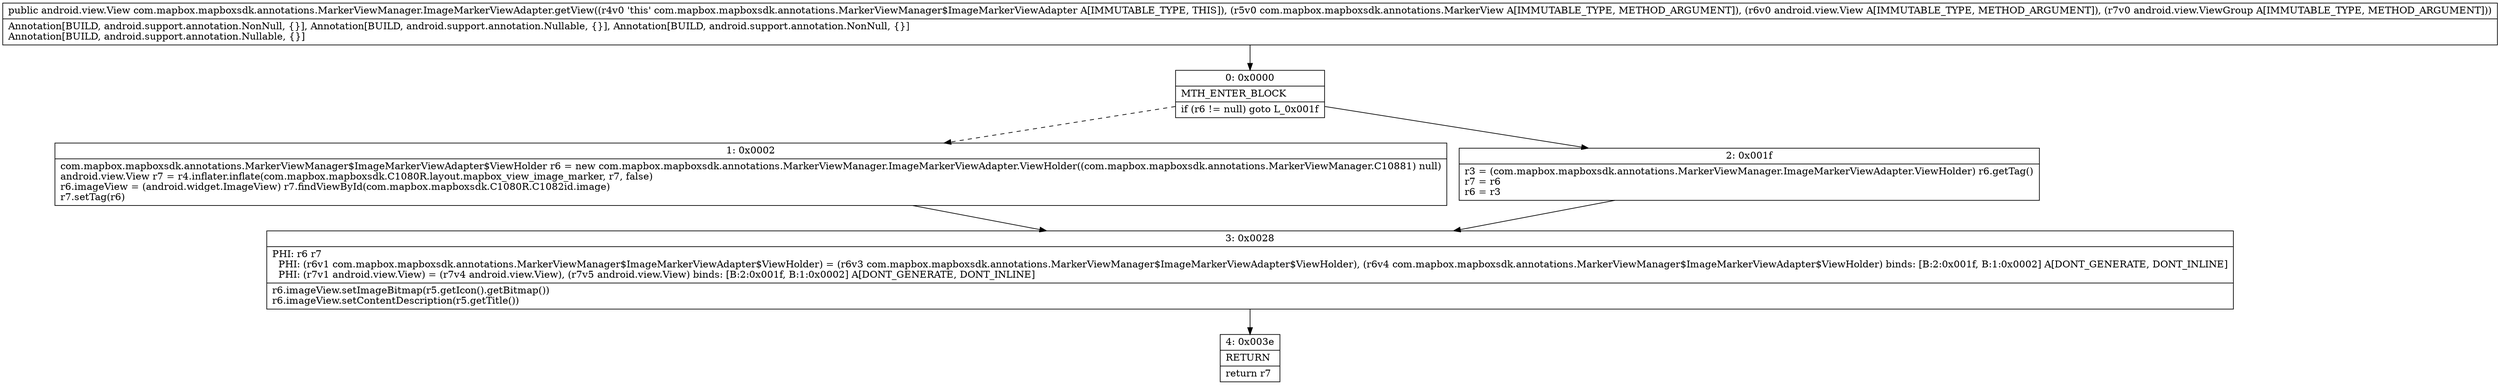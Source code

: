 digraph "CFG forcom.mapbox.mapboxsdk.annotations.MarkerViewManager.ImageMarkerViewAdapter.getView(Lcom\/mapbox\/mapboxsdk\/annotations\/MarkerView;Landroid\/view\/View;Landroid\/view\/ViewGroup;)Landroid\/view\/View;" {
Node_0 [shape=record,label="{0\:\ 0x0000|MTH_ENTER_BLOCK\l|if (r6 != null) goto L_0x001f\l}"];
Node_1 [shape=record,label="{1\:\ 0x0002|com.mapbox.mapboxsdk.annotations.MarkerViewManager$ImageMarkerViewAdapter$ViewHolder r6 = new com.mapbox.mapboxsdk.annotations.MarkerViewManager.ImageMarkerViewAdapter.ViewHolder((com.mapbox.mapboxsdk.annotations.MarkerViewManager.C10881) null)\landroid.view.View r7 = r4.inflater.inflate(com.mapbox.mapboxsdk.C1080R.layout.mapbox_view_image_marker, r7, false)\lr6.imageView = (android.widget.ImageView) r7.findViewById(com.mapbox.mapboxsdk.C1080R.C1082id.image)\lr7.setTag(r6)\l}"];
Node_2 [shape=record,label="{2\:\ 0x001f|r3 = (com.mapbox.mapboxsdk.annotations.MarkerViewManager.ImageMarkerViewAdapter.ViewHolder) r6.getTag()\lr7 = r6\lr6 = r3\l}"];
Node_3 [shape=record,label="{3\:\ 0x0028|PHI: r6 r7 \l  PHI: (r6v1 com.mapbox.mapboxsdk.annotations.MarkerViewManager$ImageMarkerViewAdapter$ViewHolder) = (r6v3 com.mapbox.mapboxsdk.annotations.MarkerViewManager$ImageMarkerViewAdapter$ViewHolder), (r6v4 com.mapbox.mapboxsdk.annotations.MarkerViewManager$ImageMarkerViewAdapter$ViewHolder) binds: [B:2:0x001f, B:1:0x0002] A[DONT_GENERATE, DONT_INLINE]\l  PHI: (r7v1 android.view.View) = (r7v4 android.view.View), (r7v5 android.view.View) binds: [B:2:0x001f, B:1:0x0002] A[DONT_GENERATE, DONT_INLINE]\l|r6.imageView.setImageBitmap(r5.getIcon().getBitmap())\lr6.imageView.setContentDescription(r5.getTitle())\l}"];
Node_4 [shape=record,label="{4\:\ 0x003e|RETURN\l|return r7\l}"];
MethodNode[shape=record,label="{public android.view.View com.mapbox.mapboxsdk.annotations.MarkerViewManager.ImageMarkerViewAdapter.getView((r4v0 'this' com.mapbox.mapboxsdk.annotations.MarkerViewManager$ImageMarkerViewAdapter A[IMMUTABLE_TYPE, THIS]), (r5v0 com.mapbox.mapboxsdk.annotations.MarkerView A[IMMUTABLE_TYPE, METHOD_ARGUMENT]), (r6v0 android.view.View A[IMMUTABLE_TYPE, METHOD_ARGUMENT]), (r7v0 android.view.ViewGroup A[IMMUTABLE_TYPE, METHOD_ARGUMENT]))  | Annotation[BUILD, android.support.annotation.NonNull, \{\}], Annotation[BUILD, android.support.annotation.Nullable, \{\}], Annotation[BUILD, android.support.annotation.NonNull, \{\}]\lAnnotation[BUILD, android.support.annotation.Nullable, \{\}]\l}"];
MethodNode -> Node_0;
Node_0 -> Node_1[style=dashed];
Node_0 -> Node_2;
Node_1 -> Node_3;
Node_2 -> Node_3;
Node_3 -> Node_4;
}

